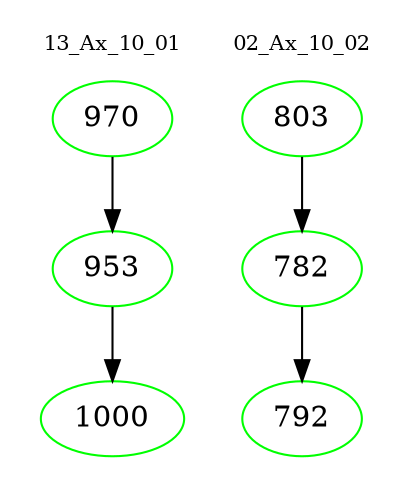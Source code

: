 digraph{
subgraph cluster_0 {
color = white
label = "13_Ax_10_01";
fontsize=10;
T0_970 [label="970", color="green"]
T0_970 -> T0_953 [color="black"]
T0_953 [label="953", color="green"]
T0_953 -> T0_1000 [color="black"]
T0_1000 [label="1000", color="green"]
}
subgraph cluster_1 {
color = white
label = "02_Ax_10_02";
fontsize=10;
T1_803 [label="803", color="green"]
T1_803 -> T1_782 [color="black"]
T1_782 [label="782", color="green"]
T1_782 -> T1_792 [color="black"]
T1_792 [label="792", color="green"]
}
}
